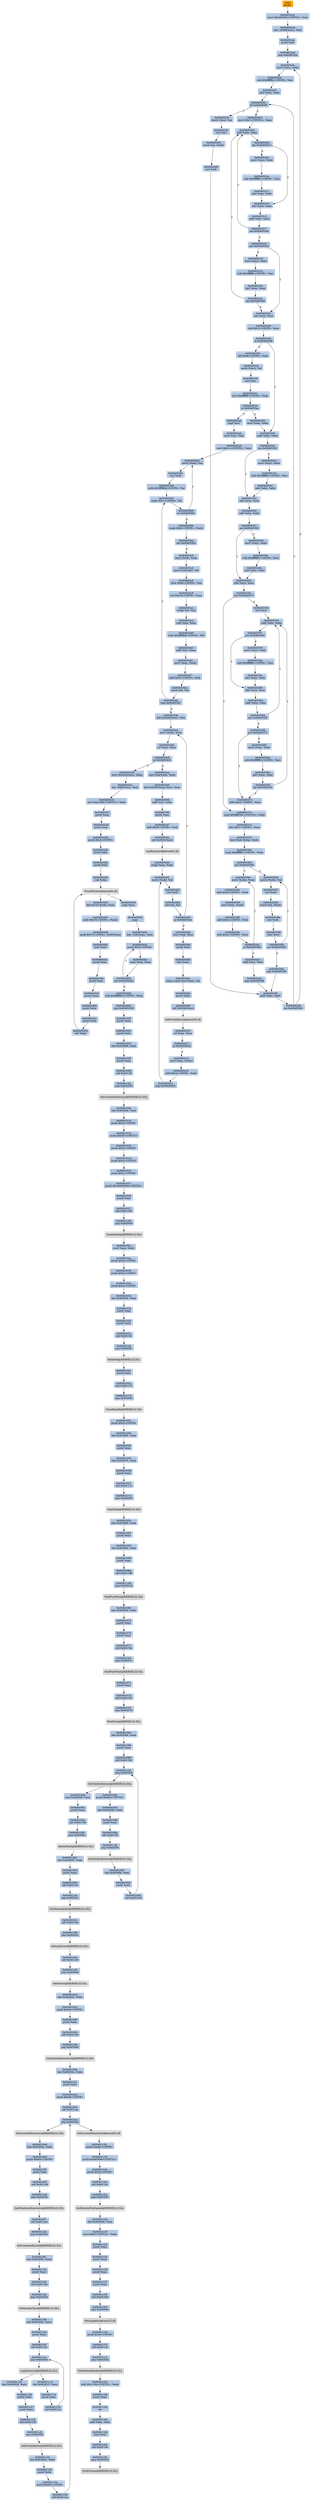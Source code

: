 digraph G {
node[shape=rectangle,style=filled,fillcolor=lightsteelblue,color=lightsteelblue]
bgcolor="transparent"
a0x004052e0pusha_[label="start\npusha ",color="lightgrey",fillcolor="orange"];
a0x004052e1movl_0x405000UINT32_esi[label="0x004052e1\nmovl $0x405000<UINT32>, %esi"];
a0x004052e6leal__16384esi__edi[label="0x004052e6\nleal -16384(%esi), %edi"];
a0x004052ecpushl_edi[label="0x004052ec\npushl %edi"];
a0x004052edjmp_0x004052fa[label="0x004052ed\njmp 0x004052fa"];
a0x004052famovl_esi__ebx[label="0x004052fa\nmovl (%esi), %ebx"];
a0x004052fcsubl_0xfffffffcUINT8_esi[label="0x004052fc\nsubl $0xfffffffc<UINT8>, %esi"];
a0x004052ffadcl_ebx_ebx[label="0x004052ff\nadcl %ebx, %ebx"];
a0x00405301jb_0x004052f0[label="0x00405301\njb 0x004052f0"];
a0x004052f0movb_esi__al[label="0x004052f0\nmovb (%esi), %al"];
a0x004052f2incl_esi[label="0x004052f2\nincl %esi"];
a0x004052f3movb_al_edi_[label="0x004052f3\nmovb %al, (%edi)"];
a0x004052f5incl_edi[label="0x004052f5\nincl %edi"];
a0x004052f6addl_ebx_ebx[label="0x004052f6\naddl %ebx, %ebx"];
a0x004052f8jne_0x00405301[label="0x004052f8\njne 0x00405301"];
a0x00405303movl_0x1UINT32_eax[label="0x00405303\nmovl $0x1<UINT32>, %eax"];
a0x00405308addl_ebx_ebx[label="0x00405308\naddl %ebx, %ebx"];
a0x0040530ajne_0x00405313[label="0x0040530a\njne 0x00405313"];
a0x00405313adcl_eax_eax[label="0x00405313\nadcl %eax, %eax"];
a0x00405315addl_ebx_ebx[label="0x00405315\naddl %ebx, %ebx"];
a0x00405317jae_0x00405308[label="0x00405317\njae 0x00405308"];
a0x00405319jne_0x00405324[label="0x00405319\njne 0x00405324"];
a0x00405324xorl_ecx_ecx[label="0x00405324\nxorl %ecx, %ecx"];
a0x00405326subl_0x3UINT8_eax[label="0x00405326\nsubl $0x3<UINT8>, %eax"];
a0x00405329jb_0x00405338[label="0x00405329\njb 0x00405338"];
a0x0040532bshll_0x8UINT8_eax[label="0x0040532b\nshll $0x8<UINT8>, %eax"];
a0x0040532emovb_esi__al[label="0x0040532e\nmovb (%esi), %al"];
a0x00405330incl_esi[label="0x00405330\nincl %esi"];
a0x00405331xorl_0xffffffffUINT8_eax[label="0x00405331\nxorl $0xffffffff<UINT8>, %eax"];
a0x00405334je_0x004053aa[label="0x00405334\nje 0x004053aa"];
a0x00405336movl_eax_ebp[label="0x00405336\nmovl %eax, %ebp"];
a0x00405338addl_ebx_ebx[label="0x00405338\naddl %ebx, %ebx"];
a0x0040533ajne_0x00405343[label="0x0040533a\njne 0x00405343"];
a0x00405343adcl_ecx_ecx[label="0x00405343\nadcl %ecx, %ecx"];
a0x00405345addl_ebx_ebx[label="0x00405345\naddl %ebx, %ebx"];
a0x00405347jne_0x00405350[label="0x00405347\njne 0x00405350"];
a0x00405350adcl_ecx_ecx[label="0x00405350\nadcl %ecx, %ecx"];
a0x00405352jne_0x00405374[label="0x00405352\njne 0x00405374"];
a0x00405374cmpl_0xfffff300UINT32_ebp[label="0x00405374\ncmpl $0xfffff300<UINT32>, %ebp"];
a0x0040537aadcl_0x1UINT8_ecx[label="0x0040537a\nadcl $0x1<UINT8>, %ecx"];
a0x0040537dleal_ediebp__edx[label="0x0040537d\nleal (%edi,%ebp), %edx"];
a0x00405380cmpl_0xfffffffcUINT8_ebp[label="0x00405380\ncmpl $0xfffffffc<UINT8>, %ebp"];
a0x00405383jbe_0x00405394[label="0x00405383\njbe 0x00405394"];
a0x00405394movl_edx__eax[label="0x00405394\nmovl (%edx), %eax"];
a0x00405396addl_0x4UINT8_edx[label="0x00405396\naddl $0x4<UINT8>, %edx"];
a0x00405399movl_eax_edi_[label="0x00405399\nmovl %eax, (%edi)"];
a0x0040539baddl_0x4UINT8_edi[label="0x0040539b\naddl $0x4<UINT8>, %edi"];
a0x0040539esubl_0x4UINT8_ecx[label="0x0040539e\nsubl $0x4<UINT8>, %ecx"];
a0x004053a1ja_0x00405394[label="0x004053a1\nja 0x00405394"];
a0x004053a3addl_ecx_edi[label="0x004053a3\naddl %ecx, %edi"];
a0x004053a5jmp_0x004052f6[label="0x004053a5\njmp 0x004052f6"];
a0x0040533cmovl_esi__ebx[label="0x0040533c\nmovl (%esi), %ebx"];
a0x0040533esubl_0xfffffffcUINT8_esi[label="0x0040533e\nsubl $0xfffffffc<UINT8>, %esi"];
a0x00405341adcl_ebx_ebx[label="0x00405341\nadcl %ebx, %ebx"];
a0x00405354incl_ecx[label="0x00405354\nincl %ecx"];
a0x00405355addl_ebx_ebx[label="0x00405355\naddl %ebx, %ebx"];
a0x00405357jne_0x00405360[label="0x00405357\njne 0x00405360"];
a0x00405360adcl_ecx_ecx[label="0x00405360\nadcl %ecx, %ecx"];
a0x00405362addl_ebx_ebx[label="0x00405362\naddl %ebx, %ebx"];
a0x00405364jae_0x00405355[label="0x00405364\njae 0x00405355"];
a0x00405366jne_0x00405371[label="0x00405366\njne 0x00405371"];
a0x00405371addl_0x2UINT8_ecx[label="0x00405371\naddl $0x2<UINT8>, %ecx"];
a0x00405385movb_edx__al[label="0x00405385\nmovb (%edx), %al"];
a0x00405387incl_edx[label="0x00405387\nincl %edx"];
a0x00405388movb_al_edi_[label="0x00405388\nmovb %al, (%edi)"];
a0x0040538aincl_edi[label="0x0040538a\nincl %edi"];
a0x0040538bdecl_ecx[label="0x0040538b\ndecl %ecx"];
a0x0040538cjne_0x00405385[label="0x0040538c\njne 0x00405385"];
a0x0040538ejmp_0x004052f6[label="0x0040538e\njmp 0x004052f6"];
a0x00405359movl_esi__ebx[label="0x00405359\nmovl (%esi), %ebx"];
a0x0040535bsubl_0xfffffffcUINT8_esi[label="0x0040535b\nsubl $0xfffffffc<UINT8>, %esi"];
a0x0040535eadcl_ebx_ebx[label="0x0040535e\nadcl %ebx, %ebx"];
a0x0040530cmovl_esi__ebx[label="0x0040530c\nmovl (%esi), %ebx"];
a0x0040530esubl_0xfffffffcUINT8_esi[label="0x0040530e\nsubl $0xfffffffc<UINT8>, %esi"];
a0x00405311adcl_ebx_ebx[label="0x00405311\nadcl %ebx, %ebx"];
a0x00405349movl_esi__ebx[label="0x00405349\nmovl (%esi), %ebx"];
a0x0040534bsubl_0xfffffffcUINT8_esi[label="0x0040534b\nsubl $0xfffffffc<UINT8>, %esi"];
a0x0040534eadcl_ebx_ebx[label="0x0040534e\nadcl %ebx, %ebx"];
a0x0040531bmovl_esi__ebx[label="0x0040531b\nmovl (%esi), %ebx"];
a0x0040531dsubl_0xfffffffcUINT8_esi[label="0x0040531d\nsubl $0xfffffffc<UINT8>, %esi"];
a0x00405320adcl_ebx_ebx[label="0x00405320\nadcl %ebx, %ebx"];
a0x00405322jae_0x00405308[label="0x00405322\njae 0x00405308"];
a0x00405368movl_esi__ebx[label="0x00405368\nmovl (%esi), %ebx"];
a0x0040536asubl_0xfffffffcUINT8_esi[label="0x0040536a\nsubl $0xfffffffc<UINT8>, %esi"];
a0x0040536dadcl_ebx_ebx[label="0x0040536d\nadcl %ebx, %ebx"];
a0x0040536fjae_0x00405355[label="0x0040536f\njae 0x00405355"];
a0x004053aapopl_esi[label="0x004053aa\npopl %esi"];
a0x004053abmovl_esi_edi[label="0x004053ab\nmovl %esi, %edi"];
a0x004053admovl_0x1cUINT32_ecx[label="0x004053ad\nmovl $0x1c<UINT32>, %ecx"];
a0x004053b2movb_edi__al[label="0x004053b2\nmovb (%edi), %al"];
a0x004053b4incl_edi[label="0x004053b4\nincl %edi"];
a0x004053b5subb_0xffffffe8UINT8_al[label="0x004053b5\nsubb $0xffffffe8<UINT8>, %al"];
a0x004053b7cmpb_0x1UINT8_al[label="0x004053b7\ncmpb $0x1<UINT8>, %al"];
a0x004053b9ja_0x004053b2[label="0x004053b9\nja 0x004053b2"];
a0x004053bbcmpb_0x0UINT8_edi_[label="0x004053bb\ncmpb $0x0<UINT8>, (%edi)"];
a0x004053bejne_0x004053b2[label="0x004053be\njne 0x004053b2"];
a0x004053c0movl_edi__eax[label="0x004053c0\nmovl (%edi), %eax"];
a0x004053c2movb_0x4edi__bl[label="0x004053c2\nmovb 0x4(%edi), %bl"];
a0x004053c5shrw_0x8UINT8_ax[label="0x004053c5\nshrw $0x8<UINT8>, %ax"];
a0x004053c9roll_0x10UINT8_eax[label="0x004053c9\nroll $0x10<UINT8>, %eax"];
a0x004053ccxchgb_al_ah[label="0x004053cc\nxchgb %al, %ah"];
a0x004053cesubl_edi_eax[label="0x004053ce\nsubl %edi, %eax"];
a0x004053d0subb_0xffffffe8UINT8_bl[label="0x004053d0\nsubb $0xffffffe8<UINT8>, %bl"];
a0x004053d3addl_esi_eax[label="0x004053d3\naddl %esi, %eax"];
a0x004053d5movl_eax_edi_[label="0x004053d5\nmovl %eax, (%edi)"];
a0x004053d7addl_0x5UINT8_edi[label="0x004053d7\naddl $0x5<UINT8>, %edi"];
a0x004053damovb_bl_al[label="0x004053da\nmovb %bl, %al"];
a0x004053dcloop_0x004053b7[label="0x004053dc\nloop 0x004053b7"];
a0x004053deleal_0x3000esi__edi[label="0x004053de\nleal 0x3000(%esi), %edi"];
a0x004053e4movl_edi__eax[label="0x004053e4\nmovl (%edi), %eax"];
a0x004053e6orl_eax_eax[label="0x004053e6\norl %eax, %eax"];
a0x004053e8je_0x00405426[label="0x004053e8\nje 0x00405426"];
a0x004053eamovl_0x4edi__ebx[label="0x004053ea\nmovl 0x4(%edi), %ebx"];
a0x004053edleal_0x5000eaxesi__eax[label="0x004053ed\nleal 0x5000(%eax,%esi), %eax"];
a0x004053f4addl_esi_ebx[label="0x004053f4\naddl %esi, %ebx"];
a0x004053f6pushl_eax[label="0x004053f6\npushl %eax"];
a0x004053f7addl_0x8UINT8_edi[label="0x004053f7\naddl $0x8<UINT8>, %edi"];
a0x004053facall_0x503cesi_[label="0x004053fa\ncall 0x503c(%esi)"];
LoadLibraryA_kernel32_dll[label="LoadLibraryA@kernel32.dll",color="lightgrey",fillcolor="lightgrey"];
a0x00405400xchgl_eax_ebp[label="0x00405400\nxchgl %eax, %ebp"];
a0x00405401movb_edi__al[label="0x00405401\nmovb (%edi), %al"];
a0x00405403incl_edi[label="0x00405403\nincl %edi"];
a0x00405404orb_al_al[label="0x00405404\norb %al, %al"];
a0x00405406je_0x004053e4[label="0x00405406\nje 0x004053e4"];
a0x00405408movl_edi_ecx[label="0x00405408\nmovl %edi, %ecx"];
a0x0040540apushl_edi[label="0x0040540a\npushl %edi"];
a0x0040540bdecl_eax[label="0x0040540b\ndecl %eax"];
a0x0040540crepnz_scasb_es_edi__al[label="0x0040540c\nrepnz scasb %es:(%edi), %al"];
a0x0040540epushl_ebp[label="0x0040540e\npushl %ebp"];
a0x0040540fcall_0x5040esi_[label="0x0040540f\ncall 0x5040(%esi)"];
GetProcAddress_kernel32_dll[label="GetProcAddress@kernel32.dll",color="lightgrey",fillcolor="lightgrey"];
a0x00405415orl_eax_eax[label="0x00405415\norl %eax, %eax"];
a0x00405417je_0x00405420[label="0x00405417\nje 0x00405420"];
a0x00405419movl_eax_ebx_[label="0x00405419\nmovl %eax, (%ebx)"];
a0x0040541baddl_0x4UINT8_ebx[label="0x0040541b\naddl $0x4<UINT8>, %ebx"];
a0x0040541ejmp_0x00405401[label="0x0040541e\njmp 0x00405401"];
a0x00405426movl_0x5044esi__ebp[label="0x00405426\nmovl 0x5044(%esi), %ebp"];
a0x0040542cleal__4096esi__edi[label="0x0040542c\nleal -4096(%esi), %edi"];
a0x00405432movl_0x1000UINT32_ebx[label="0x00405432\nmovl $0x1000<UINT32>, %ebx"];
a0x00405437pushl_eax[label="0x00405437\npushl %eax"];
a0x00405438pushl_esp[label="0x00405438\npushl %esp"];
a0x00405439pushl_0x4UINT8[label="0x00405439\npushl $0x4<UINT8>"];
a0x0040543bpushl_ebx[label="0x0040543b\npushl %ebx"];
a0x0040543cpushl_edi[label="0x0040543c\npushl %edi"];
a0x0040543dcall_ebp[label="0x0040543d\ncall %ebp"];
VirtualProtect_kernel32_dll[label="VirtualProtect@kernel32.dll",color="lightgrey",fillcolor="lightgrey"];
a0x0040543fleal_0x1d7edi__eax[label="0x0040543f\nleal 0x1d7(%edi), %eax"];
a0x00405445andb_0x7fUINT8_eax_[label="0x00405445\nandb $0x7f<UINT8>, (%eax)"];
a0x00405448andb_0x7fUINT8_0x28eax_[label="0x00405448\nandb $0x7f<UINT8>, 0x28(%eax)"];
a0x0040544cpopl_eax[label="0x0040544c\npopl %eax"];
a0x0040544dpushl_eax[label="0x0040544d\npushl %eax"];
a0x0040544epushl_esp[label="0x0040544e\npushl %esp"];
a0x0040544fpushl_eax[label="0x0040544f\npushl %eax"];
a0x00405450pushl_ebx[label="0x00405450\npushl %ebx"];
a0x00405451pushl_edi[label="0x00405451\npushl %edi"];
a0x00405452call_ebp[label="0x00405452\ncall %ebp"];
a0x00405454popl_eax[label="0x00405454\npopl %eax"];
a0x00405455popa_[label="0x00405455\npopa "];
a0x00405456leal__128esp__eax[label="0x00405456\nleal -128(%esp), %eax"];
a0x0040545apushl_0x0UINT8[label="0x0040545a\npushl $0x0<UINT8>"];
a0x0040545ccmpl_eax_esp[label="0x0040545c\ncmpl %eax, %esp"];
a0x0040545ejne_0x0040545a[label="0x0040545e\njne 0x0040545a"];
a0x00405460subl_0xffffff80UINT8_esp[label="0x00405460\nsubl $0xffffff80<UINT8>, %esp"];
a0x00405463jmp_0x00401000[label="0x00405463\njmp 0x00401000"];
a0x00401000pushl_eax[label="0x00401000\npushl %eax"];
a0x00401001pushl_ebx[label="0x00401001\npushl %ebx"];
a0x00401002leal_0x403098_eax[label="0x00401002\nleal 0x403098, %eax"];
a0x00401008pushl_eax[label="0x00401008\npushl %eax"];
a0x00401009call_0x4011f2[label="0x00401009\ncall 0x4011f2"];
a0x004011f2jmp_0x402054[label="0x004011f2\njmp 0x402054"];
SetCurrentDirectoryA_KERNEL32_DLL[label="SetCurrentDirectoryA@KERNEL32.DLL",color="lightgrey",fillcolor="lightgrey"];
a0x0040100eleal_0x40306d_eax[label="0x0040100e\nleal 0x40306d, %eax"];
a0x00401014pushl_0x0UINT8[label="0x00401014\npushl $0x0<UINT8>"];
a0x00401016pushl_0x80UINT32[label="0x00401016\npushl $0x80<UINT32>"];
a0x0040101bpushl_0x2UINT8[label="0x0040101b\npushl $0x2<UINT8>"];
a0x0040101dpushl_0x0UINT8[label="0x0040101d\npushl $0x0<UINT8>"];
a0x0040101fpushl_0x1UINT8[label="0x0040101f\npushl $0x1<UINT8>"];
a0x00401021pushl_0x40000000UINT32[label="0x00401021\npushl $0x40000000<UINT32>"];
a0x00401026pushl_eax[label="0x00401026\npushl %eax"];
a0x00401027call_0x401180[label="0x00401027\ncall 0x401180"];
a0x00401180jmp_0x402008[label="0x00401180\njmp 0x402008"];
CreateFileA_KERNEL32_DLL[label="CreateFileA@KERNEL32.DLL",color="lightgrey",fillcolor="lightgrey"];
a0x0040102cmovl_eax_ebx[label="0x0040102c\nmovl %eax, %ebx"];
a0x0040102epushl_0x0UINT8[label="0x0040102e\npushl $0x0<UINT8>"];
a0x00401030pushl_0x0UINT8[label="0x00401030\npushl $0x0<UINT8>"];
a0x00401032pushl_0xaUINT8[label="0x00401032\npushl $0xa<UINT8>"];
a0x00401034leal_0x403008_eax[label="0x00401034\nleal 0x403008, %eax"];
a0x0040103apushl_eax[label="0x0040103a\npushl %eax"];
a0x0040103bpushl_ebx[label="0x0040103b\npushl %ebx"];
a0x0040103ccall_0x4011fe[label="0x0040103c\ncall 0x4011fe"];
a0x004011fejmp_0x40205c[label="0x004011fe\njmp 0x40205c"];
WriteFile_KERNEL32_DLL[label="WriteFile@KERNEL32.DLL",color="lightgrey",fillcolor="lightgrey"];
a0x00401041pushl_ebx[label="0x00401041\npushl %ebx"];
a0x00401042call_0x401174[label="0x00401042\ncall 0x401174"];
a0x00401174jmp_0x402000[label="0x00401174\njmp 0x402000"];
CloseHandle_KERNEL32_DLL[label="CloseHandle@KERNEL32.DLL",color="lightgrey",fillcolor="lightgrey"];
a0x00401047pushl_0x0UINT8[label="0x00401047\npushl $0x0<UINT8>"];
a0x00401049leal_0x403080_eax[label="0x00401049\nleal 0x403080, %eax"];
a0x0040104fpushl_eax[label="0x0040104f\npushl %eax"];
a0x00401050leal_0x403076_eax[label="0x00401050\nleal 0x403076, %eax"];
a0x00401056pushl_eax[label="0x00401056\npushl %eax"];
a0x00401057call_0x40117a[label="0x00401057\ncall 0x40117a"];
a0x0040117ajmp_0x402004[label="0x0040117a\njmp 0x402004"];
CopyFileA_KERNEL32_DLL[label="CopyFileA@KERNEL32.DLL",color="lightgrey",fillcolor="lightgrey"];
a0x0040105cleal_0x403090_eax[label="0x0040105c\nleal 0x403090, %eax"];
a0x00401062pushl_eax[label="0x00401062\npushl %eax"];
a0x00401063leal_0x40308a_eax[label="0x00401063\nleal 0x40308a, %eax"];
a0x00401069pushl_eax[label="0x00401069\npushl %eax"];
a0x0040106acall_0x401198[label="0x0040106a\ncall 0x401198"];
a0x00401198jmp_0x402018[label="0x00401198\njmp 0x402018"];
FindFirstFileA_KERNEL32_DLL[label="FindFirstFileA@KERNEL32.DLL",color="lightgrey",fillcolor="lightgrey"];
a0x0040106fleal_0x403090_ebx[label="0x0040106f\nleal 0x403090, %ebx"];
a0x00401075pushl_ebx[label="0x00401075\npushl %ebx"];
a0x00401076pushl_eax[label="0x00401076\npushl %eax"];
a0x00401077call_0x40119e[label="0x00401077\ncall 0x40119e"];
a0x0040119ejmp_0x40201c[label="0x0040119e\njmp 0x40201c"];
FindNextFileA_KERNEL32_DLL[label="FindNextFileA@KERNEL32.DLL",color="lightgrey",fillcolor="lightgrey"];
a0x0040107cpushl_eax[label="0x0040107c\npushl %eax"];
a0x0040107dcall_0x401192[label="0x0040107d\ncall 0x401192"];
a0x00401192jmp_0x402014[label="0x00401192\njmp 0x402014"];
FindClose_KERNEL32_DLL[label="FindClose@KERNEL32.DLL",color="lightgrey",fillcolor="lightgrey"];
a0x00401082leal_0x40306d_eax[label="0x00401082\nleal 0x40306d, %eax"];
a0x00401088pushl_eax[label="0x00401088\npushl %eax"];
a0x00401089call_0x4011b0[label="0x00401089\ncall 0x4011b0"];
a0x004011b0jmp_0x402028[label="0x004011b0\njmp 0x402028"];
GetFileAttributesA_KERNEL32_DLL[label="GetFileAttributesA@KERNEL32.DLL",color="lightgrey",fillcolor="lightgrey"];
a0x0040108epushl_0x80UINT32[label="0x0040108e\npushl $0x80<UINT32>"];
a0x00401093leal_0x40306d_eax[label="0x00401093\nleal 0x40306d, %eax"];
a0x00401099pushl_eax[label="0x00401099\npushl %eax"];
a0x0040109acall_0x4011f8[label="0x0040109a\ncall 0x4011f8"];
a0x004011f8jmp_0x402058[label="0x004011f8\njmp 0x402058"];
SetFileAttributesA_KERNEL32_DLL[label="SetFileAttributesA@KERNEL32.DLL",color="lightgrey",fillcolor="lightgrey"];
a0x0040109fleal_0x40306d_eax[label="0x0040109f\nleal 0x40306d, %eax"];
a0x004010a5pushl_eax[label="0x004010a5\npushl %eax"];
a0x004010a6call_0x4011b0[label="0x004010a6\ncall 0x4011b0"];
a0x004010ableal_0x40306d_eax[label="0x004010ab\nleal 0x40306d, %eax"];
a0x004010b1pushl_eax[label="0x004010b1\npushl %eax"];
a0x004010b2call_0x401186[label="0x004010b2\ncall 0x401186"];
a0x00401186jmp_0x40200c[label="0x00401186\njmp 0x40200c"];
DeleteFileA_KERNEL32_DLL[label="DeleteFileA@KERNEL32.DLL",color="lightgrey",fillcolor="lightgrey"];
a0x004010b7leal_0x403060_eax[label="0x004010b7\nleal 0x403060, %eax"];
a0x004010bdpushl_eax[label="0x004010bd\npushl %eax"];
a0x004010becall_0x4011ce[label="0x004010be\ncall 0x4011ce"];
a0x004011cejmp_0x40203c[label="0x004011ce\njmp 0x40203c"];
GetStartupInfoA_KERNEL32_DLL[label="GetStartupInfoA@KERNEL32.DLL",color="lightgrey",fillcolor="lightgrey"];
a0x004010c3call_0x4011b6[label="0x004010c3\ncall 0x4011b6"];
a0x004011b6jmp_0x40202c[label="0x004011b6\njmp 0x40202c"];
GetLastError_KERNEL32_DLL[label="GetLastError@KERNEL32.DLL",color="lightgrey",fillcolor="lightgrey"];
a0x004010c8call_0x4011e0[label="0x004010c8\ncall 0x4011e0"];
a0x004011e0jmp_0x402048[label="0x004011e0\njmp 0x402048"];
GetVersion_KERNEL32_DLL[label="GetVersion@KERNEL32.DLL",color="lightgrey",fillcolor="lightgrey"];
a0x004010cdleal_0x403042_ebx[label="0x004010cd\nleal 0x403042, %ebx"];
a0x004010d3pushl_0x64UINT8[label="0x004010d3\npushl $0x64<UINT8>"];
a0x004010d5pushl_ebx[label="0x004010d5\npushl %ebx"];
a0x004010d6call_0x4011d4[label="0x004010d6\ncall 0x4011d4"];
a0x004011d4jmp_0x402040[label="0x004011d4\njmp 0x402040"];
GetSystemDirectoryA_KERNEL32_DLL[label="GetSystemDirectoryA@KERNEL32.DLL",color="lightgrey",fillcolor="lightgrey"];
a0x004010dbleal_0x403042_ebx[label="0x004010db\nleal 0x403042, %ebx"];
a0x004010e1pushl_ebx[label="0x004010e1\npushl %ebx"];
a0x004010e2pushl_0x64UINT8[label="0x004010e2\npushl $0x64<UINT8>"];
a0x004010e4call_0x4011aa[label="0x004010e4\ncall 0x4011aa"];
a0x004011aajmp_0x402024[label="0x004011aa\njmp 0x402024"];
GetCurrentDirectoryA_KERNEL32_DLL[label="GetCurrentDirectoryA@KERNEL32.DLL",color="lightgrey",fillcolor="lightgrey"];
a0x004010e9leal_0x403042_ebx[label="0x004010e9\nleal 0x403042, %ebx"];
a0x004010efpushl_0x64UINT8[label="0x004010ef\npushl $0x64<UINT8>"];
a0x004010f1pushl_ebx[label="0x004010f1\npushl %ebx"];
a0x004010f2call_0x4011e6[label="0x004010f2\ncall 0x4011e6"];
a0x004011e6jmp_0x40204c[label="0x004011e6\njmp 0x40204c"];
GetWindowsDirectoryA_KERNEL32_DLL[label="GetWindowsDirectoryA@KERNEL32.DLL",color="lightgrey",fillcolor="lightgrey"];
a0x004010f7call_0x4011a4[label="0x004010f7\ncall 0x4011a4"];
a0x004011a4jmp_0x402020[label="0x004011a4\njmp 0x402020"];
GetCommandLineA_KERNEL32_DLL[label="GetCommandLineA@KERNEL32.DLL",color="lightgrey",fillcolor="lightgrey"];
a0x004010fcleal_0x403054_eax[label="0x004010fc\nleal 0x403054, %eax"];
a0x00401102pushl_eax[label="0x00401102\npushl %eax"];
a0x00401103call_0x4011da[label="0x00401103\ncall 0x4011da"];
a0x004011dajmp_0x402044[label="0x004011da\njmp 0x402044"];
GetSystemTime_KERNEL32_DLL[label="GetSystemTime@KERNEL32.DLL",color="lightgrey",fillcolor="lightgrey"];
a0x00401108leal_0x403022_eax[label="0x00401108\nleal 0x403022, %eax"];
a0x0040110epushl_eax[label="0x0040110e\npushl %eax"];
a0x0040110fcall_0x4011ec[label="0x0040110f\ncall 0x4011ec"];
a0x004011ecjmp_0x402050[label="0x004011ec\njmp 0x402050"];
LoadLibraryA_KERNEL32_DLL[label="LoadLibraryA@KERNEL32.DLL",color="lightgrey",fillcolor="lightgrey"];
a0x00401114leal_0x403015_eax[label="0x00401114\nleal 0x403015, %eax"];
a0x0040111apushl_eax[label="0x0040111a\npushl %eax"];
a0x0040111bcall_0x4011ec[label="0x0040111b\ncall 0x4011ec"];
a0x00401120leal_0x40302d_ebx[label="0x00401120\nleal 0x40302d, %ebx"];
a0x00401126pushl_ebx[label="0x00401126\npushl %ebx"];
a0x00401127pushl_eax[label="0x00401127\npushl %eax"];
a0x00401128call_0x4011c8[label="0x00401128\ncall 0x4011c8"];
a0x004011c8jmp_0x402038[label="0x004011c8\njmp 0x402038"];
GetProcAddress_KERNEL32_DLL[label="GetProcAddress@KERNEL32.DLL",color="lightgrey",fillcolor="lightgrey"];
a0x0040112dleal_0x403042_ebx[label="0x0040112d\nleal 0x403042, %ebx"];
a0x00401133pushl_ebx[label="0x00401133\npushl %ebx"];
a0x00401134pushl_0x64UINT8[label="0x00401134\npushl $0x64<UINT8>"];
a0x00401136call_0x4011aa[label="0x00401136\ncall 0x4011aa"];
GetCurrentDirectoryA_kernel32_dll[label="GetCurrentDirectoryA@kernel32.dll",color="lightgrey",fillcolor="lightgrey"];
a0x0040113bpushl_0x64UINT8[label="0x0040113b\npushl $0x64<UINT8>"];
a0x0040113dpushl_0x403000UINT32[label="0x0040113d\npushl $0x403000<UINT32>"];
a0x00401142pushl_0x0UINT8[label="0x00401142\npushl $0x0<UINT8>"];
a0x00401144call_0x4011bc[label="0x00401144\ncall 0x4011bc"];
a0x004011bcjmp_0x402030[label="0x004011bc\njmp 0x402030"];
GetModuleFileNameA_KERNEL32_DLL[label="GetModuleFileNameA@KERNEL32.DLL",color="lightgrey",fillcolor="lightgrey"];
a0x00401149leal_0x403008_eax[label="0x00401149\nleal 0x403008, %eax"];
a0x0040114fmovl_0x0UINT32_ebx[label="0x0040114f\nmovl $0x0<UINT32>, %ebx"];
a0x00401154pushl_ebx[label="0x00401154\npushl %ebx"];
a0x00401155pushl_eax[label="0x00401155\npushl %eax"];
a0x00401156pushl_eax[label="0x00401156\npushl %eax"];
a0x00401157pushl_ebx[label="0x00401157\npushl %ebx"];
a0x00401158call_0x401204[label="0x00401158\ncall 0x401204"];
a0x00401204jmp_0x402064[label="0x00401204\njmp 0x402064"];
MessageBoxA_user32_dll[label="MessageBoxA@user32.dll",color="lightgrey",fillcolor="lightgrey"];
a0x0040115dpushl_0x0UINT8[label="0x0040115d\npushl $0x0<UINT8>"];
a0x0040115fcall_0x4011c2[label="0x0040115f\ncall 0x4011c2"];
a0x004011c2jmp_0x402034[label="0x004011c2\njmp 0x402034"];
GetModuleHandleA_KERNEL32_DLL[label="GetModuleHandleA@KERNEL32.DLL",color="lightgrey",fillcolor="lightgrey"];
a0x00401164addl_0x116bUINT32_eax[label="0x00401164\naddl $0x116b<UINT32>, %eax"];
a0x00401169pushl_eax[label="0x00401169\npushl %eax"];
a0x0040116aret[label="0x0040116a\nret"];
a0x0040116baddl_ebx_eax[label="0x0040116b\naddl %ebx, %eax"];
a0x0040116dpopl_eax[label="0x0040116d\npopl %eax"];
a0x0040116ecall_0x40118c[label="0x0040116e\ncall 0x40118c"];
a0x0040118cjmp_0x402010[label="0x0040118c\njmp 0x402010"];
ExitProcess_KERNEL32_DLL[label="ExitProcess@KERNEL32.DLL",color="lightgrey",fillcolor="lightgrey"];
a0x004052e0pusha_ -> a0x004052e1movl_0x405000UINT32_esi [color="#000000"];
a0x004052e1movl_0x405000UINT32_esi -> a0x004052e6leal__16384esi__edi [color="#000000"];
a0x004052e6leal__16384esi__edi -> a0x004052ecpushl_edi [color="#000000"];
a0x004052ecpushl_edi -> a0x004052edjmp_0x004052fa [color="#000000"];
a0x004052edjmp_0x004052fa -> a0x004052famovl_esi__ebx [color="#000000"];
a0x004052famovl_esi__ebx -> a0x004052fcsubl_0xfffffffcUINT8_esi [color="#000000"];
a0x004052fcsubl_0xfffffffcUINT8_esi -> a0x004052ffadcl_ebx_ebx [color="#000000"];
a0x004052ffadcl_ebx_ebx -> a0x00405301jb_0x004052f0 [color="#000000"];
a0x00405301jb_0x004052f0 -> a0x004052f0movb_esi__al [color="#000000",label="T"];
a0x004052f0movb_esi__al -> a0x004052f2incl_esi [color="#000000"];
a0x004052f2incl_esi -> a0x004052f3movb_al_edi_ [color="#000000"];
a0x004052f3movb_al_edi_ -> a0x004052f5incl_edi [color="#000000"];
a0x004052f5incl_edi -> a0x004052f6addl_ebx_ebx [color="#000000"];
a0x004052f6addl_ebx_ebx -> a0x004052f8jne_0x00405301 [color="#000000"];
a0x004052f8jne_0x00405301 -> a0x00405301jb_0x004052f0 [color="#000000",label="T"];
a0x00405301jb_0x004052f0 -> a0x00405303movl_0x1UINT32_eax [color="#000000",label="F"];
a0x00405303movl_0x1UINT32_eax -> a0x00405308addl_ebx_ebx [color="#000000"];
a0x00405308addl_ebx_ebx -> a0x0040530ajne_0x00405313 [color="#000000"];
a0x0040530ajne_0x00405313 -> a0x00405313adcl_eax_eax [color="#000000",label="T"];
a0x00405313adcl_eax_eax -> a0x00405315addl_ebx_ebx [color="#000000"];
a0x00405315addl_ebx_ebx -> a0x00405317jae_0x00405308 [color="#000000"];
a0x00405317jae_0x00405308 -> a0x00405319jne_0x00405324 [color="#000000",label="F"];
a0x00405319jne_0x00405324 -> a0x00405324xorl_ecx_ecx [color="#000000",label="T"];
a0x00405324xorl_ecx_ecx -> a0x00405326subl_0x3UINT8_eax [color="#000000"];
a0x00405326subl_0x3UINT8_eax -> a0x00405329jb_0x00405338 [color="#000000"];
a0x00405329jb_0x00405338 -> a0x0040532bshll_0x8UINT8_eax [color="#000000",label="F"];
a0x0040532bshll_0x8UINT8_eax -> a0x0040532emovb_esi__al [color="#000000"];
a0x0040532emovb_esi__al -> a0x00405330incl_esi [color="#000000"];
a0x00405330incl_esi -> a0x00405331xorl_0xffffffffUINT8_eax [color="#000000"];
a0x00405331xorl_0xffffffffUINT8_eax -> a0x00405334je_0x004053aa [color="#000000"];
a0x00405334je_0x004053aa -> a0x00405336movl_eax_ebp [color="#000000",label="F"];
a0x00405336movl_eax_ebp -> a0x00405338addl_ebx_ebx [color="#000000"];
a0x00405338addl_ebx_ebx -> a0x0040533ajne_0x00405343 [color="#000000"];
a0x0040533ajne_0x00405343 -> a0x00405343adcl_ecx_ecx [color="#000000",label="T"];
a0x00405343adcl_ecx_ecx -> a0x00405345addl_ebx_ebx [color="#000000"];
a0x00405345addl_ebx_ebx -> a0x00405347jne_0x00405350 [color="#000000"];
a0x00405347jne_0x00405350 -> a0x00405350adcl_ecx_ecx [color="#000000",label="T"];
a0x00405350adcl_ecx_ecx -> a0x00405352jne_0x00405374 [color="#000000"];
a0x00405352jne_0x00405374 -> a0x00405374cmpl_0xfffff300UINT32_ebp [color="#000000",label="T"];
a0x00405374cmpl_0xfffff300UINT32_ebp -> a0x0040537aadcl_0x1UINT8_ecx [color="#000000"];
a0x0040537aadcl_0x1UINT8_ecx -> a0x0040537dleal_ediebp__edx [color="#000000"];
a0x0040537dleal_ediebp__edx -> a0x00405380cmpl_0xfffffffcUINT8_ebp [color="#000000"];
a0x00405380cmpl_0xfffffffcUINT8_ebp -> a0x00405383jbe_0x00405394 [color="#000000"];
a0x00405383jbe_0x00405394 -> a0x00405394movl_edx__eax [color="#000000",label="T"];
a0x00405394movl_edx__eax -> a0x00405396addl_0x4UINT8_edx [color="#000000"];
a0x00405396addl_0x4UINT8_edx -> a0x00405399movl_eax_edi_ [color="#000000"];
a0x00405399movl_eax_edi_ -> a0x0040539baddl_0x4UINT8_edi [color="#000000"];
a0x0040539baddl_0x4UINT8_edi -> a0x0040539esubl_0x4UINT8_ecx [color="#000000"];
a0x0040539esubl_0x4UINT8_ecx -> a0x004053a1ja_0x00405394 [color="#000000"];
a0x004053a1ja_0x00405394 -> a0x004053a3addl_ecx_edi [color="#000000",label="F"];
a0x004053a3addl_ecx_edi -> a0x004053a5jmp_0x004052f6 [color="#000000"];
a0x004053a5jmp_0x004052f6 -> a0x004052f6addl_ebx_ebx [color="#000000"];
a0x00405329jb_0x00405338 -> a0x00405338addl_ebx_ebx [color="#000000",label="T"];
a0x0040533ajne_0x00405343 -> a0x0040533cmovl_esi__ebx [color="#000000",label="F"];
a0x0040533cmovl_esi__ebx -> a0x0040533esubl_0xfffffffcUINT8_esi [color="#000000"];
a0x0040533esubl_0xfffffffcUINT8_esi -> a0x00405341adcl_ebx_ebx [color="#000000"];
a0x00405341adcl_ebx_ebx -> a0x00405343adcl_ecx_ecx [color="#000000"];
a0x00405352jne_0x00405374 -> a0x00405354incl_ecx [color="#000000",label="F"];
a0x00405354incl_ecx -> a0x00405355addl_ebx_ebx [color="#000000"];
a0x00405355addl_ebx_ebx -> a0x00405357jne_0x00405360 [color="#000000"];
a0x00405357jne_0x00405360 -> a0x00405360adcl_ecx_ecx [color="#000000",label="T"];
a0x00405360adcl_ecx_ecx -> a0x00405362addl_ebx_ebx [color="#000000"];
a0x00405362addl_ebx_ebx -> a0x00405364jae_0x00405355 [color="#000000"];
a0x00405364jae_0x00405355 -> a0x00405366jne_0x00405371 [color="#000000",label="F"];
a0x00405366jne_0x00405371 -> a0x00405371addl_0x2UINT8_ecx [color="#000000",label="T"];
a0x00405371addl_0x2UINT8_ecx -> a0x00405374cmpl_0xfffff300UINT32_ebp [color="#000000"];
a0x004053a1ja_0x00405394 -> a0x00405394movl_edx__eax [color="#000000",label="T"];
a0x004052f8jne_0x00405301 -> a0x004052famovl_esi__ebx [color="#000000",label="F"];
a0x00405383jbe_0x00405394 -> a0x00405385movb_edx__al [color="#000000",label="F"];
a0x00405385movb_edx__al -> a0x00405387incl_edx [color="#000000"];
a0x00405387incl_edx -> a0x00405388movb_al_edi_ [color="#000000"];
a0x00405388movb_al_edi_ -> a0x0040538aincl_edi [color="#000000"];
a0x0040538aincl_edi -> a0x0040538bdecl_ecx [color="#000000"];
a0x0040538bdecl_ecx -> a0x0040538cjne_0x00405385 [color="#000000"];
a0x0040538cjne_0x00405385 -> a0x00405385movb_edx__al [color="#000000",label="T"];
a0x0040538cjne_0x00405385 -> a0x0040538ejmp_0x004052f6 [color="#000000",label="F"];
a0x0040538ejmp_0x004052f6 -> a0x004052f6addl_ebx_ebx [color="#000000"];
a0x00405357jne_0x00405360 -> a0x00405359movl_esi__ebx [color="#000000",label="F"];
a0x00405359movl_esi__ebx -> a0x0040535bsubl_0xfffffffcUINT8_esi [color="#000000"];
a0x0040535bsubl_0xfffffffcUINT8_esi -> a0x0040535eadcl_ebx_ebx [color="#000000"];
a0x0040535eadcl_ebx_ebx -> a0x00405360adcl_ecx_ecx [color="#000000"];
a0x00405364jae_0x00405355 -> a0x00405355addl_ebx_ebx [color="#000000",label="T"];
a0x0040530ajne_0x00405313 -> a0x0040530cmovl_esi__ebx [color="#000000",label="F"];
a0x0040530cmovl_esi__ebx -> a0x0040530esubl_0xfffffffcUINT8_esi [color="#000000"];
a0x0040530esubl_0xfffffffcUINT8_esi -> a0x00405311adcl_ebx_ebx [color="#000000"];
a0x00405311adcl_ebx_ebx -> a0x00405313adcl_eax_eax [color="#000000"];
a0x00405347jne_0x00405350 -> a0x00405349movl_esi__ebx [color="#000000",label="F"];
a0x00405349movl_esi__ebx -> a0x0040534bsubl_0xfffffffcUINT8_esi [color="#000000"];
a0x0040534bsubl_0xfffffffcUINT8_esi -> a0x0040534eadcl_ebx_ebx [color="#000000"];
a0x0040534eadcl_ebx_ebx -> a0x00405350adcl_ecx_ecx [color="#000000"];
a0x00405319jne_0x00405324 -> a0x0040531bmovl_esi__ebx [color="#000000",label="F"];
a0x0040531bmovl_esi__ebx -> a0x0040531dsubl_0xfffffffcUINT8_esi [color="#000000"];
a0x0040531dsubl_0xfffffffcUINT8_esi -> a0x00405320adcl_ebx_ebx [color="#000000"];
a0x00405320adcl_ebx_ebx -> a0x00405322jae_0x00405308 [color="#000000"];
a0x00405322jae_0x00405308 -> a0x00405324xorl_ecx_ecx [color="#000000",label="F"];
a0x00405366jne_0x00405371 -> a0x00405368movl_esi__ebx [color="#000000",label="F"];
a0x00405368movl_esi__ebx -> a0x0040536asubl_0xfffffffcUINT8_esi [color="#000000"];
a0x0040536asubl_0xfffffffcUINT8_esi -> a0x0040536dadcl_ebx_ebx [color="#000000"];
a0x0040536dadcl_ebx_ebx -> a0x0040536fjae_0x00405355 [color="#000000"];
a0x0040536fjae_0x00405355 -> a0x00405371addl_0x2UINT8_ecx [color="#000000",label="F"];
a0x00405317jae_0x00405308 -> a0x00405308addl_ebx_ebx [color="#000000",label="T"];
a0x0040536fjae_0x00405355 -> a0x00405355addl_ebx_ebx [color="#000000",label="T"];
a0x00405322jae_0x00405308 -> a0x00405308addl_ebx_ebx [color="#000000",label="T"];
a0x00405334je_0x004053aa -> a0x004053aapopl_esi [color="#000000",label="T"];
a0x004053aapopl_esi -> a0x004053abmovl_esi_edi [color="#000000"];
a0x004053abmovl_esi_edi -> a0x004053admovl_0x1cUINT32_ecx [color="#000000"];
a0x004053admovl_0x1cUINT32_ecx -> a0x004053b2movb_edi__al [color="#000000"];
a0x004053b2movb_edi__al -> a0x004053b4incl_edi [color="#000000"];
a0x004053b4incl_edi -> a0x004053b5subb_0xffffffe8UINT8_al [color="#000000"];
a0x004053b5subb_0xffffffe8UINT8_al -> a0x004053b7cmpb_0x1UINT8_al [color="#000000"];
a0x004053b7cmpb_0x1UINT8_al -> a0x004053b9ja_0x004053b2 [color="#000000"];
a0x004053b9ja_0x004053b2 -> a0x004053b2movb_edi__al [color="#000000",label="T"];
a0x004053b9ja_0x004053b2 -> a0x004053bbcmpb_0x0UINT8_edi_ [color="#000000",label="F"];
a0x004053bbcmpb_0x0UINT8_edi_ -> a0x004053bejne_0x004053b2 [color="#000000"];
a0x004053bejne_0x004053b2 -> a0x004053c0movl_edi__eax [color="#000000",label="F"];
a0x004053c0movl_edi__eax -> a0x004053c2movb_0x4edi__bl [color="#000000"];
a0x004053c2movb_0x4edi__bl -> a0x004053c5shrw_0x8UINT8_ax [color="#000000"];
a0x004053c5shrw_0x8UINT8_ax -> a0x004053c9roll_0x10UINT8_eax [color="#000000"];
a0x004053c9roll_0x10UINT8_eax -> a0x004053ccxchgb_al_ah [color="#000000"];
a0x004053ccxchgb_al_ah -> a0x004053cesubl_edi_eax [color="#000000"];
a0x004053cesubl_edi_eax -> a0x004053d0subb_0xffffffe8UINT8_bl [color="#000000"];
a0x004053d0subb_0xffffffe8UINT8_bl -> a0x004053d3addl_esi_eax [color="#000000"];
a0x004053d3addl_esi_eax -> a0x004053d5movl_eax_edi_ [color="#000000"];
a0x004053d5movl_eax_edi_ -> a0x004053d7addl_0x5UINT8_edi [color="#000000"];
a0x004053d7addl_0x5UINT8_edi -> a0x004053damovb_bl_al [color="#000000"];
a0x004053damovb_bl_al -> a0x004053dcloop_0x004053b7 [color="#000000"];
a0x004053dcloop_0x004053b7 -> a0x004053b7cmpb_0x1UINT8_al [color="#000000",label="T"];
a0x004053dcloop_0x004053b7 -> a0x004053deleal_0x3000esi__edi [color="#000000",label="F"];
a0x004053deleal_0x3000esi__edi -> a0x004053e4movl_edi__eax [color="#000000"];
a0x004053e4movl_edi__eax -> a0x004053e6orl_eax_eax [color="#000000"];
a0x004053e6orl_eax_eax -> a0x004053e8je_0x00405426 [color="#000000"];
a0x004053e8je_0x00405426 -> a0x004053eamovl_0x4edi__ebx [color="#000000",label="F"];
a0x004053eamovl_0x4edi__ebx -> a0x004053edleal_0x5000eaxesi__eax [color="#000000"];
a0x004053edleal_0x5000eaxesi__eax -> a0x004053f4addl_esi_ebx [color="#000000"];
a0x004053f4addl_esi_ebx -> a0x004053f6pushl_eax [color="#000000"];
a0x004053f6pushl_eax -> a0x004053f7addl_0x8UINT8_edi [color="#000000"];
a0x004053f7addl_0x8UINT8_edi -> a0x004053facall_0x503cesi_ [color="#000000"];
a0x004053facall_0x503cesi_ -> LoadLibraryA_kernel32_dll [color="#000000"];
LoadLibraryA_kernel32_dll -> a0x00405400xchgl_eax_ebp [color="#000000"];
a0x00405400xchgl_eax_ebp -> a0x00405401movb_edi__al [color="#000000"];
a0x00405401movb_edi__al -> a0x00405403incl_edi [color="#000000"];
a0x00405403incl_edi -> a0x00405404orb_al_al [color="#000000"];
a0x00405404orb_al_al -> a0x00405406je_0x004053e4 [color="#000000"];
a0x00405406je_0x004053e4 -> a0x00405408movl_edi_ecx [color="#000000",label="F"];
a0x00405408movl_edi_ecx -> a0x0040540apushl_edi [color="#000000"];
a0x0040540apushl_edi -> a0x0040540bdecl_eax [color="#000000"];
a0x0040540bdecl_eax -> a0x0040540crepnz_scasb_es_edi__al [color="#000000"];
a0x0040540crepnz_scasb_es_edi__al -> a0x0040540epushl_ebp [color="#000000"];
a0x0040540epushl_ebp -> a0x0040540fcall_0x5040esi_ [color="#000000"];
a0x0040540fcall_0x5040esi_ -> GetProcAddress_kernel32_dll [color="#000000"];
GetProcAddress_kernel32_dll -> a0x00405415orl_eax_eax [color="#000000"];
a0x00405415orl_eax_eax -> a0x00405417je_0x00405420 [color="#000000"];
a0x00405417je_0x00405420 -> a0x00405419movl_eax_ebx_ [color="#000000",label="F"];
a0x00405419movl_eax_ebx_ -> a0x0040541baddl_0x4UINT8_ebx [color="#000000"];
a0x0040541baddl_0x4UINT8_ebx -> a0x0040541ejmp_0x00405401 [color="#000000"];
a0x0040541ejmp_0x00405401 -> a0x00405401movb_edi__al [color="#000000"];
a0x00405406je_0x004053e4 -> a0x004053e4movl_edi__eax [color="#000000",label="T"];
a0x004053e8je_0x00405426 -> a0x00405426movl_0x5044esi__ebp [color="#000000",label="T"];
a0x00405426movl_0x5044esi__ebp -> a0x0040542cleal__4096esi__edi [color="#000000"];
a0x0040542cleal__4096esi__edi -> a0x00405432movl_0x1000UINT32_ebx [color="#000000"];
a0x00405432movl_0x1000UINT32_ebx -> a0x00405437pushl_eax [color="#000000"];
a0x00405437pushl_eax -> a0x00405438pushl_esp [color="#000000"];
a0x00405438pushl_esp -> a0x00405439pushl_0x4UINT8 [color="#000000"];
a0x00405439pushl_0x4UINT8 -> a0x0040543bpushl_ebx [color="#000000"];
a0x0040543bpushl_ebx -> a0x0040543cpushl_edi [color="#000000"];
a0x0040543cpushl_edi -> a0x0040543dcall_ebp [color="#000000"];
a0x0040543dcall_ebp -> VirtualProtect_kernel32_dll [color="#000000"];
VirtualProtect_kernel32_dll -> a0x0040543fleal_0x1d7edi__eax [color="#000000"];
a0x0040543fleal_0x1d7edi__eax -> a0x00405445andb_0x7fUINT8_eax_ [color="#000000"];
a0x00405445andb_0x7fUINT8_eax_ -> a0x00405448andb_0x7fUINT8_0x28eax_ [color="#000000"];
a0x00405448andb_0x7fUINT8_0x28eax_ -> a0x0040544cpopl_eax [color="#000000"];
a0x0040544cpopl_eax -> a0x0040544dpushl_eax [color="#000000"];
a0x0040544dpushl_eax -> a0x0040544epushl_esp [color="#000000"];
a0x0040544epushl_esp -> a0x0040544fpushl_eax [color="#000000"];
a0x0040544fpushl_eax -> a0x00405450pushl_ebx [color="#000000"];
a0x00405450pushl_ebx -> a0x00405451pushl_edi [color="#000000"];
a0x00405451pushl_edi -> a0x00405452call_ebp [color="#000000"];
a0x00405452call_ebp -> VirtualProtect_kernel32_dll [color="#000000"];
VirtualProtect_kernel32_dll -> a0x00405454popl_eax [color="#000000"];
a0x00405454popl_eax -> a0x00405455popa_ [color="#000000"];
a0x00405455popa_ -> a0x00405456leal__128esp__eax [color="#000000"];
a0x00405456leal__128esp__eax -> a0x0040545apushl_0x0UINT8 [color="#000000"];
a0x0040545apushl_0x0UINT8 -> a0x0040545ccmpl_eax_esp [color="#000000"];
a0x0040545ccmpl_eax_esp -> a0x0040545ejne_0x0040545a [color="#000000"];
a0x0040545ejne_0x0040545a -> a0x0040545apushl_0x0UINT8 [color="#000000",label="T"];
a0x0040545ejne_0x0040545a -> a0x00405460subl_0xffffff80UINT8_esp [color="#000000",label="F"];
a0x00405460subl_0xffffff80UINT8_esp -> a0x00405463jmp_0x00401000 [color="#000000"];
a0x00405463jmp_0x00401000 -> a0x00401000pushl_eax [color="#000000"];
a0x00401000pushl_eax -> a0x00401001pushl_ebx [color="#000000"];
a0x00401001pushl_ebx -> a0x00401002leal_0x403098_eax [color="#000000"];
a0x00401002leal_0x403098_eax -> a0x00401008pushl_eax [color="#000000"];
a0x00401008pushl_eax -> a0x00401009call_0x4011f2 [color="#000000"];
a0x00401009call_0x4011f2 -> a0x004011f2jmp_0x402054 [color="#000000"];
a0x004011f2jmp_0x402054 -> SetCurrentDirectoryA_KERNEL32_DLL [color="#000000"];
SetCurrentDirectoryA_KERNEL32_DLL -> a0x0040100eleal_0x40306d_eax [color="#000000"];
a0x0040100eleal_0x40306d_eax -> a0x00401014pushl_0x0UINT8 [color="#000000"];
a0x00401014pushl_0x0UINT8 -> a0x00401016pushl_0x80UINT32 [color="#000000"];
a0x00401016pushl_0x80UINT32 -> a0x0040101bpushl_0x2UINT8 [color="#000000"];
a0x0040101bpushl_0x2UINT8 -> a0x0040101dpushl_0x0UINT8 [color="#000000"];
a0x0040101dpushl_0x0UINT8 -> a0x0040101fpushl_0x1UINT8 [color="#000000"];
a0x0040101fpushl_0x1UINT8 -> a0x00401021pushl_0x40000000UINT32 [color="#000000"];
a0x00401021pushl_0x40000000UINT32 -> a0x00401026pushl_eax [color="#000000"];
a0x00401026pushl_eax -> a0x00401027call_0x401180 [color="#000000"];
a0x00401027call_0x401180 -> a0x00401180jmp_0x402008 [color="#000000"];
a0x00401180jmp_0x402008 -> CreateFileA_KERNEL32_DLL [color="#000000"];
CreateFileA_KERNEL32_DLL -> a0x0040102cmovl_eax_ebx [color="#000000"];
a0x0040102cmovl_eax_ebx -> a0x0040102epushl_0x0UINT8 [color="#000000"];
a0x0040102epushl_0x0UINT8 -> a0x00401030pushl_0x0UINT8 [color="#000000"];
a0x00401030pushl_0x0UINT8 -> a0x00401032pushl_0xaUINT8 [color="#000000"];
a0x00401032pushl_0xaUINT8 -> a0x00401034leal_0x403008_eax [color="#000000"];
a0x00401034leal_0x403008_eax -> a0x0040103apushl_eax [color="#000000"];
a0x0040103apushl_eax -> a0x0040103bpushl_ebx [color="#000000"];
a0x0040103bpushl_ebx -> a0x0040103ccall_0x4011fe [color="#000000"];
a0x0040103ccall_0x4011fe -> a0x004011fejmp_0x40205c [color="#000000"];
a0x004011fejmp_0x40205c -> WriteFile_KERNEL32_DLL [color="#000000"];
WriteFile_KERNEL32_DLL -> a0x00401041pushl_ebx [color="#000000"];
a0x00401041pushl_ebx -> a0x00401042call_0x401174 [color="#000000"];
a0x00401042call_0x401174 -> a0x00401174jmp_0x402000 [color="#000000"];
a0x00401174jmp_0x402000 -> CloseHandle_KERNEL32_DLL [color="#000000"];
CloseHandle_KERNEL32_DLL -> a0x00401047pushl_0x0UINT8 [color="#000000"];
a0x00401047pushl_0x0UINT8 -> a0x00401049leal_0x403080_eax [color="#000000"];
a0x00401049leal_0x403080_eax -> a0x0040104fpushl_eax [color="#000000"];
a0x0040104fpushl_eax -> a0x00401050leal_0x403076_eax [color="#000000"];
a0x00401050leal_0x403076_eax -> a0x00401056pushl_eax [color="#000000"];
a0x00401056pushl_eax -> a0x00401057call_0x40117a [color="#000000"];
a0x00401057call_0x40117a -> a0x0040117ajmp_0x402004 [color="#000000"];
a0x0040117ajmp_0x402004 -> CopyFileA_KERNEL32_DLL [color="#000000"];
CopyFileA_KERNEL32_DLL -> a0x0040105cleal_0x403090_eax [color="#000000"];
a0x0040105cleal_0x403090_eax -> a0x00401062pushl_eax [color="#000000"];
a0x00401062pushl_eax -> a0x00401063leal_0x40308a_eax [color="#000000"];
a0x00401063leal_0x40308a_eax -> a0x00401069pushl_eax [color="#000000"];
a0x00401069pushl_eax -> a0x0040106acall_0x401198 [color="#000000"];
a0x0040106acall_0x401198 -> a0x00401198jmp_0x402018 [color="#000000"];
a0x00401198jmp_0x402018 -> FindFirstFileA_KERNEL32_DLL [color="#000000"];
FindFirstFileA_KERNEL32_DLL -> a0x0040106fleal_0x403090_ebx [color="#000000"];
a0x0040106fleal_0x403090_ebx -> a0x00401075pushl_ebx [color="#000000"];
a0x00401075pushl_ebx -> a0x00401076pushl_eax [color="#000000"];
a0x00401076pushl_eax -> a0x00401077call_0x40119e [color="#000000"];
a0x00401077call_0x40119e -> a0x0040119ejmp_0x40201c [color="#000000"];
a0x0040119ejmp_0x40201c -> FindNextFileA_KERNEL32_DLL [color="#000000"];
FindNextFileA_KERNEL32_DLL -> a0x0040107cpushl_eax [color="#000000"];
a0x0040107cpushl_eax -> a0x0040107dcall_0x401192 [color="#000000"];
a0x0040107dcall_0x401192 -> a0x00401192jmp_0x402014 [color="#000000"];
a0x00401192jmp_0x402014 -> FindClose_KERNEL32_DLL [color="#000000"];
FindClose_KERNEL32_DLL -> a0x00401082leal_0x40306d_eax [color="#000000"];
a0x00401082leal_0x40306d_eax -> a0x00401088pushl_eax [color="#000000"];
a0x00401088pushl_eax -> a0x00401089call_0x4011b0 [color="#000000"];
a0x00401089call_0x4011b0 -> a0x004011b0jmp_0x402028 [color="#000000"];
a0x004011b0jmp_0x402028 -> GetFileAttributesA_KERNEL32_DLL [color="#000000"];
GetFileAttributesA_KERNEL32_DLL -> a0x0040108epushl_0x80UINT32 [color="#000000"];
a0x0040108epushl_0x80UINT32 -> a0x00401093leal_0x40306d_eax [color="#000000"];
a0x00401093leal_0x40306d_eax -> a0x00401099pushl_eax [color="#000000"];
a0x00401099pushl_eax -> a0x0040109acall_0x4011f8 [color="#000000"];
a0x0040109acall_0x4011f8 -> a0x004011f8jmp_0x402058 [color="#000000"];
a0x004011f8jmp_0x402058 -> SetFileAttributesA_KERNEL32_DLL [color="#000000"];
SetFileAttributesA_KERNEL32_DLL -> a0x0040109fleal_0x40306d_eax [color="#000000"];
a0x0040109fleal_0x40306d_eax -> a0x004010a5pushl_eax [color="#000000"];
a0x004010a5pushl_eax -> a0x004010a6call_0x4011b0 [color="#000000"];
a0x004010a6call_0x4011b0 -> a0x004011b0jmp_0x402028 [color="#000000"];
GetFileAttributesA_KERNEL32_DLL -> a0x004010ableal_0x40306d_eax [color="#000000"];
a0x004010ableal_0x40306d_eax -> a0x004010b1pushl_eax [color="#000000"];
a0x004010b1pushl_eax -> a0x004010b2call_0x401186 [color="#000000"];
a0x004010b2call_0x401186 -> a0x00401186jmp_0x40200c [color="#000000"];
a0x00401186jmp_0x40200c -> DeleteFileA_KERNEL32_DLL [color="#000000"];
DeleteFileA_KERNEL32_DLL -> a0x004010b7leal_0x403060_eax [color="#000000"];
a0x004010b7leal_0x403060_eax -> a0x004010bdpushl_eax [color="#000000"];
a0x004010bdpushl_eax -> a0x004010becall_0x4011ce [color="#000000"];
a0x004010becall_0x4011ce -> a0x004011cejmp_0x40203c [color="#000000"];
a0x004011cejmp_0x40203c -> GetStartupInfoA_KERNEL32_DLL [color="#000000"];
GetStartupInfoA_KERNEL32_DLL -> a0x004010c3call_0x4011b6 [color="#000000"];
a0x004010c3call_0x4011b6 -> a0x004011b6jmp_0x40202c [color="#000000"];
a0x004011b6jmp_0x40202c -> GetLastError_KERNEL32_DLL [color="#000000"];
GetLastError_KERNEL32_DLL -> a0x004010c8call_0x4011e0 [color="#000000"];
a0x004010c8call_0x4011e0 -> a0x004011e0jmp_0x402048 [color="#000000"];
a0x004011e0jmp_0x402048 -> GetVersion_KERNEL32_DLL [color="#000000"];
GetVersion_KERNEL32_DLL -> a0x004010cdleal_0x403042_ebx [color="#000000"];
a0x004010cdleal_0x403042_ebx -> a0x004010d3pushl_0x64UINT8 [color="#000000"];
a0x004010d3pushl_0x64UINT8 -> a0x004010d5pushl_ebx [color="#000000"];
a0x004010d5pushl_ebx -> a0x004010d6call_0x4011d4 [color="#000000"];
a0x004010d6call_0x4011d4 -> a0x004011d4jmp_0x402040 [color="#000000"];
a0x004011d4jmp_0x402040 -> GetSystemDirectoryA_KERNEL32_DLL [color="#000000"];
GetSystemDirectoryA_KERNEL32_DLL -> a0x004010dbleal_0x403042_ebx [color="#000000"];
a0x004010dbleal_0x403042_ebx -> a0x004010e1pushl_ebx [color="#000000"];
a0x004010e1pushl_ebx -> a0x004010e2pushl_0x64UINT8 [color="#000000"];
a0x004010e2pushl_0x64UINT8 -> a0x004010e4call_0x4011aa [color="#000000"];
a0x004010e4call_0x4011aa -> a0x004011aajmp_0x402024 [color="#000000"];
a0x004011aajmp_0x402024 -> GetCurrentDirectoryA_KERNEL32_DLL [color="#000000"];
GetCurrentDirectoryA_KERNEL32_DLL -> a0x004010e9leal_0x403042_ebx [color="#000000"];
a0x004010e9leal_0x403042_ebx -> a0x004010efpushl_0x64UINT8 [color="#000000"];
a0x004010efpushl_0x64UINT8 -> a0x004010f1pushl_ebx [color="#000000"];
a0x004010f1pushl_ebx -> a0x004010f2call_0x4011e6 [color="#000000"];
a0x004010f2call_0x4011e6 -> a0x004011e6jmp_0x40204c [color="#000000"];
a0x004011e6jmp_0x40204c -> GetWindowsDirectoryA_KERNEL32_DLL [color="#000000"];
GetWindowsDirectoryA_KERNEL32_DLL -> a0x004010f7call_0x4011a4 [color="#000000"];
a0x004010f7call_0x4011a4 -> a0x004011a4jmp_0x402020 [color="#000000"];
a0x004011a4jmp_0x402020 -> GetCommandLineA_KERNEL32_DLL [color="#000000"];
GetCommandLineA_KERNEL32_DLL -> a0x004010fcleal_0x403054_eax [color="#000000"];
a0x004010fcleal_0x403054_eax -> a0x00401102pushl_eax [color="#000000"];
a0x00401102pushl_eax -> a0x00401103call_0x4011da [color="#000000"];
a0x00401103call_0x4011da -> a0x004011dajmp_0x402044 [color="#000000"];
a0x004011dajmp_0x402044 -> GetSystemTime_KERNEL32_DLL [color="#000000"];
GetSystemTime_KERNEL32_DLL -> a0x00401108leal_0x403022_eax [color="#000000"];
a0x00401108leal_0x403022_eax -> a0x0040110epushl_eax [color="#000000"];
a0x0040110epushl_eax -> a0x0040110fcall_0x4011ec [color="#000000"];
a0x0040110fcall_0x4011ec -> a0x004011ecjmp_0x402050 [color="#000000"];
a0x004011ecjmp_0x402050 -> LoadLibraryA_KERNEL32_DLL [color="#000000"];
LoadLibraryA_KERNEL32_DLL -> a0x00401114leal_0x403015_eax [color="#000000"];
a0x00401114leal_0x403015_eax -> a0x0040111apushl_eax [color="#000000"];
a0x0040111apushl_eax -> a0x0040111bcall_0x4011ec [color="#000000"];
a0x0040111bcall_0x4011ec -> a0x004011ecjmp_0x402050 [color="#000000"];
LoadLibraryA_KERNEL32_DLL -> a0x00401120leal_0x40302d_ebx [color="#000000"];
a0x00401120leal_0x40302d_ebx -> a0x00401126pushl_ebx [color="#000000"];
a0x00401126pushl_ebx -> a0x00401127pushl_eax [color="#000000"];
a0x00401127pushl_eax -> a0x00401128call_0x4011c8 [color="#000000"];
a0x00401128call_0x4011c8 -> a0x004011c8jmp_0x402038 [color="#000000"];
a0x004011c8jmp_0x402038 -> GetProcAddress_KERNEL32_DLL [color="#000000"];
GetProcAddress_KERNEL32_DLL -> a0x0040112dleal_0x403042_ebx [color="#000000"];
a0x0040112dleal_0x403042_ebx -> a0x00401133pushl_ebx [color="#000000"];
a0x00401133pushl_ebx -> a0x00401134pushl_0x64UINT8 [color="#000000"];
a0x00401134pushl_0x64UINT8 -> a0x00401136call_0x4011aa [color="#000000"];
a0x00401136call_0x4011aa -> a0x004011aajmp_0x402024 [color="#000000"];
a0x004011aajmp_0x402024 -> GetCurrentDirectoryA_kernel32_dll [color="#000000"];
GetCurrentDirectoryA_kernel32_dll -> a0x0040113bpushl_0x64UINT8 [color="#000000"];
a0x0040113bpushl_0x64UINT8 -> a0x0040113dpushl_0x403000UINT32 [color="#000000"];
a0x0040113dpushl_0x403000UINT32 -> a0x00401142pushl_0x0UINT8 [color="#000000"];
a0x00401142pushl_0x0UINT8 -> a0x00401144call_0x4011bc [color="#000000"];
a0x00401144call_0x4011bc -> a0x004011bcjmp_0x402030 [color="#000000"];
a0x004011bcjmp_0x402030 -> GetModuleFileNameA_KERNEL32_DLL [color="#000000"];
GetModuleFileNameA_KERNEL32_DLL -> a0x00401149leal_0x403008_eax [color="#000000"];
a0x00401149leal_0x403008_eax -> a0x0040114fmovl_0x0UINT32_ebx [color="#000000"];
a0x0040114fmovl_0x0UINT32_ebx -> a0x00401154pushl_ebx [color="#000000"];
a0x00401154pushl_ebx -> a0x00401155pushl_eax [color="#000000"];
a0x00401155pushl_eax -> a0x00401156pushl_eax [color="#000000"];
a0x00401156pushl_eax -> a0x00401157pushl_ebx [color="#000000"];
a0x00401157pushl_ebx -> a0x00401158call_0x401204 [color="#000000"];
a0x00401158call_0x401204 -> a0x00401204jmp_0x402064 [color="#000000"];
a0x00401204jmp_0x402064 -> MessageBoxA_user32_dll [color="#000000"];
MessageBoxA_user32_dll -> a0x0040115dpushl_0x0UINT8 [color="#000000"];
a0x0040115dpushl_0x0UINT8 -> a0x0040115fcall_0x4011c2 [color="#000000"];
a0x0040115fcall_0x4011c2 -> a0x004011c2jmp_0x402034 [color="#000000"];
a0x004011c2jmp_0x402034 -> GetModuleHandleA_KERNEL32_DLL [color="#000000"];
GetModuleHandleA_KERNEL32_DLL -> a0x00401164addl_0x116bUINT32_eax [color="#000000"];
a0x00401164addl_0x116bUINT32_eax -> a0x00401169pushl_eax [color="#000000"];
a0x00401169pushl_eax -> a0x0040116aret [color="#000000"];
a0x0040116aret -> a0x0040116baddl_ebx_eax [color="#000000"];
a0x0040116baddl_ebx_eax -> a0x0040116dpopl_eax [color="#000000"];
a0x0040116dpopl_eax -> a0x0040116ecall_0x40118c [color="#000000"];
a0x0040116ecall_0x40118c -> a0x0040118cjmp_0x402010 [color="#000000"];
a0x0040118cjmp_0x402010 -> ExitProcess_KERNEL32_DLL [color="#000000"];
}
